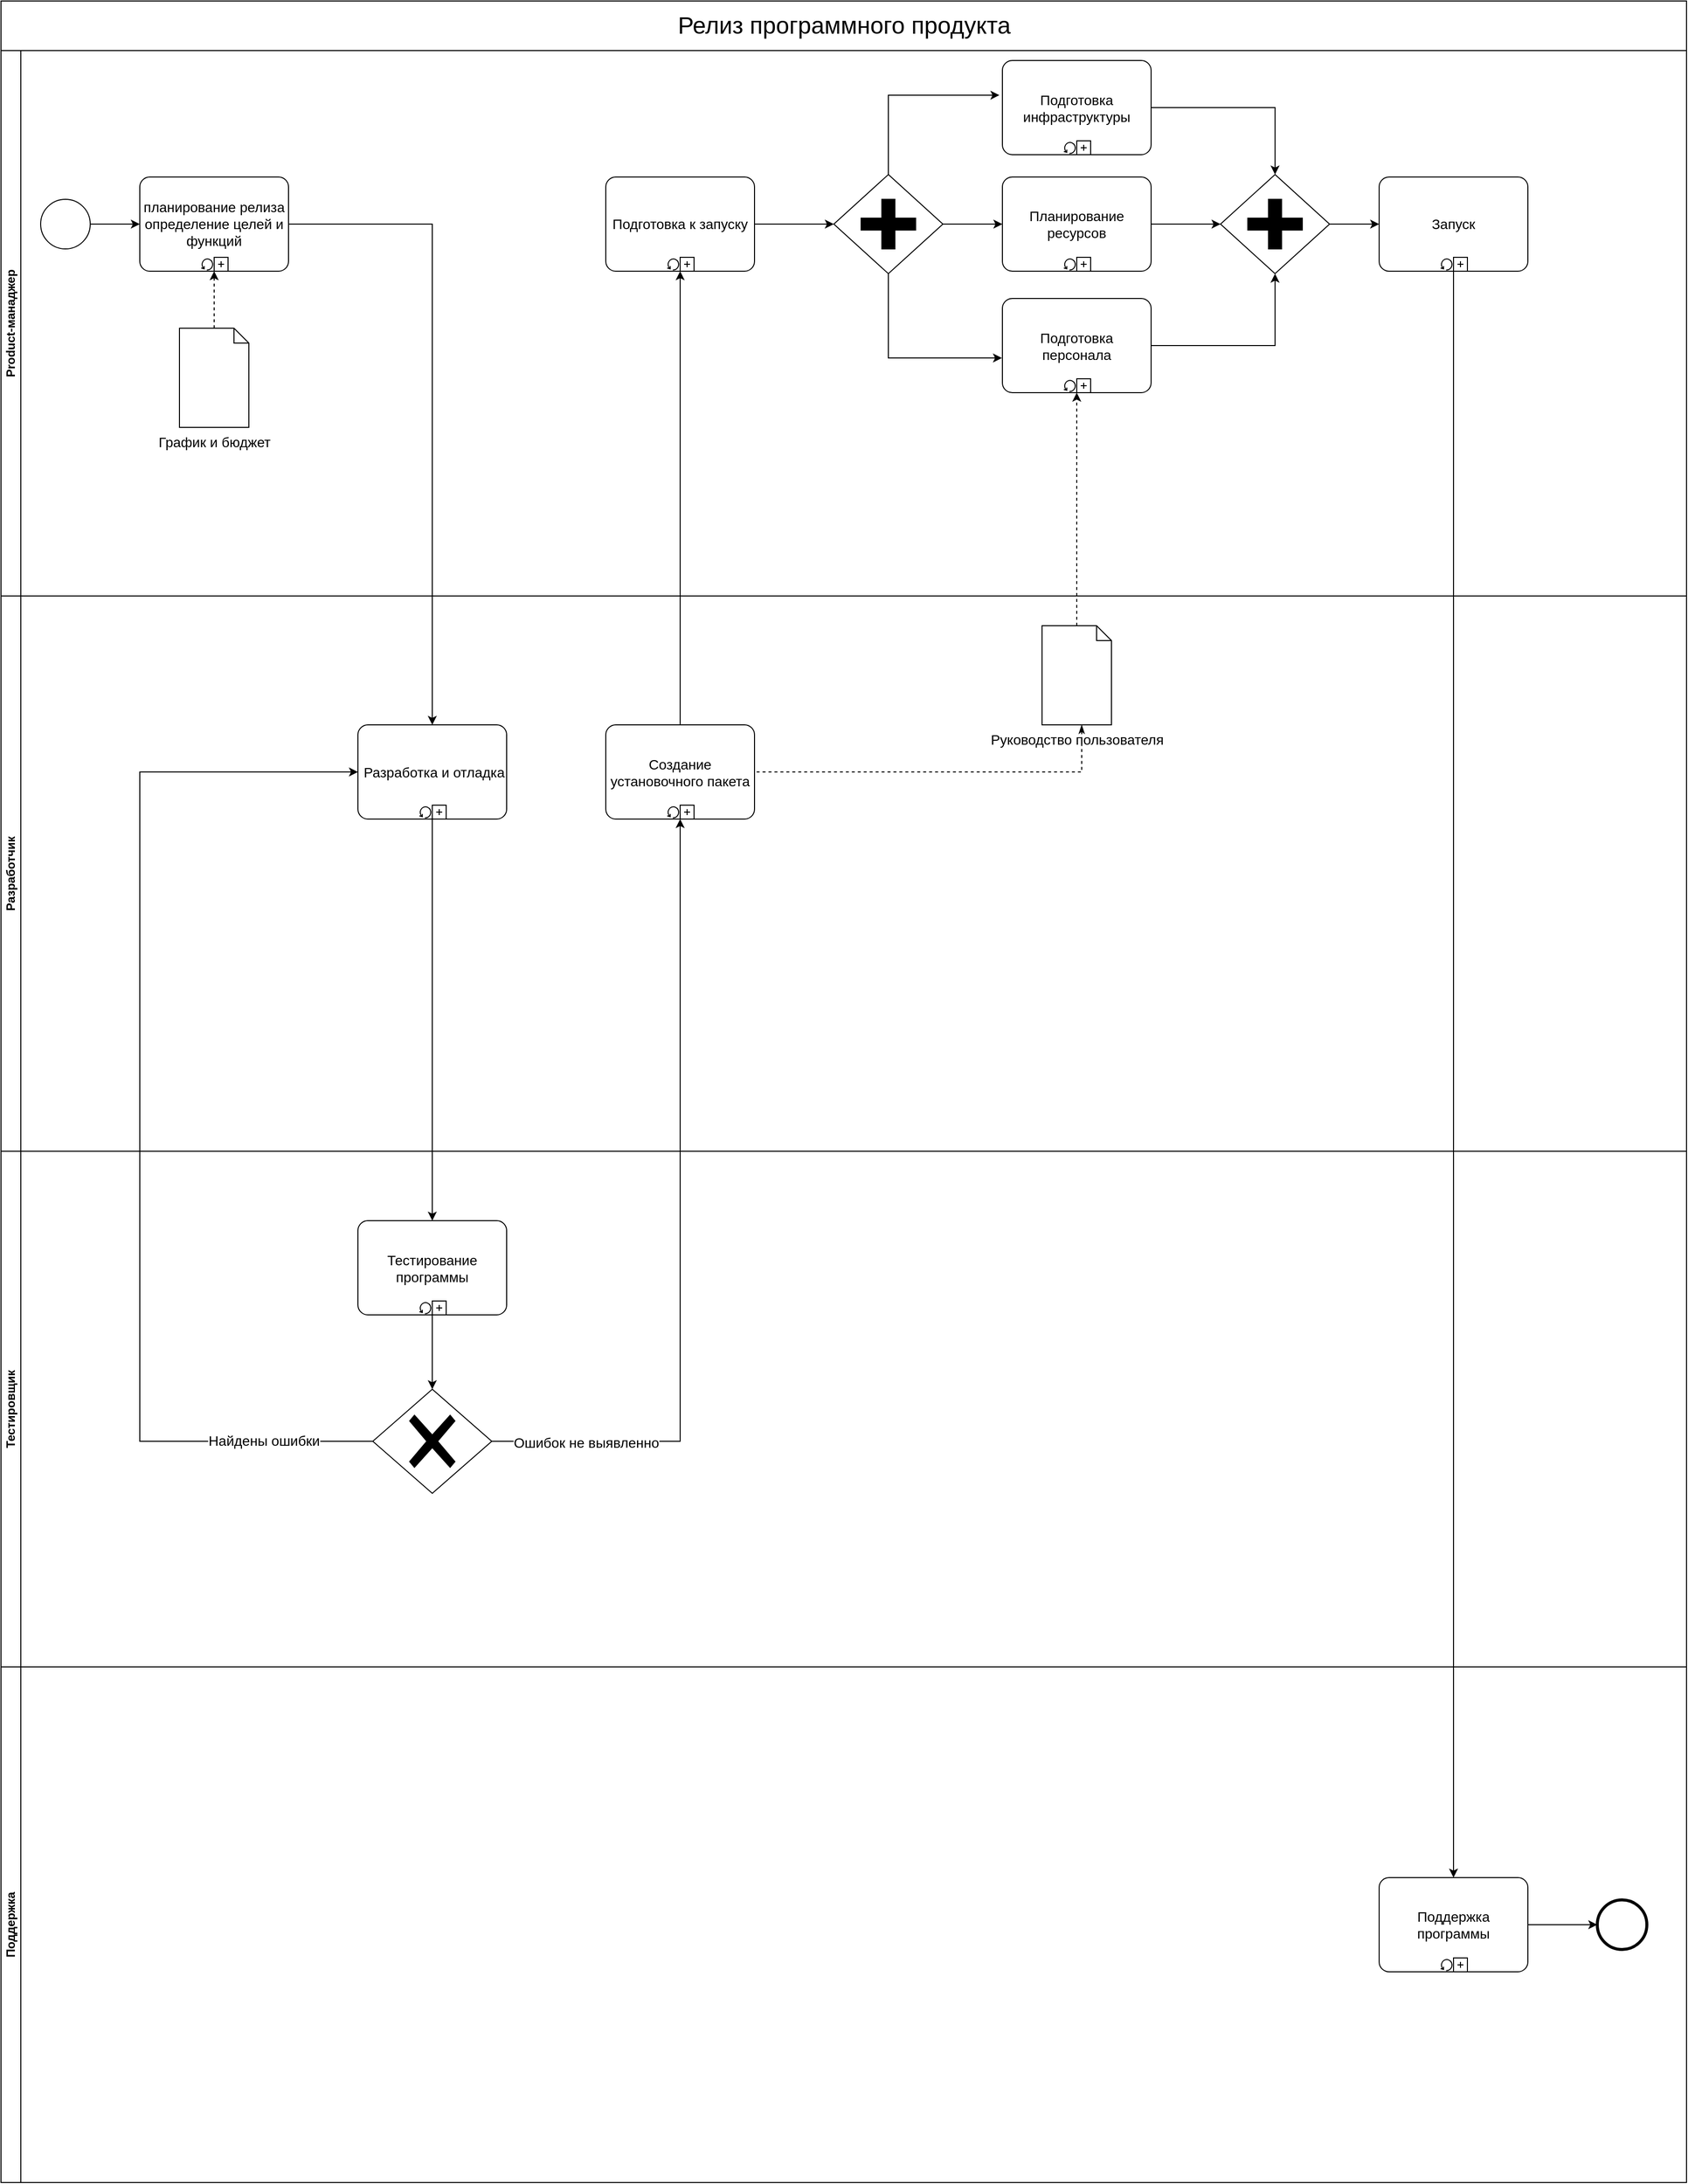 <mxfile version="21.6.1" type="device">
  <diagram name="Page-1" id="2a216829-ef6e-dabb-86c1-c78162f3ba2b">
    <mxGraphModel dx="1793" dy="995" grid="1" gridSize="10" guides="1" tooltips="1" connect="1" arrows="1" fold="1" page="1" pageScale="1" pageWidth="850" pageHeight="1100" background="none" math="0" shadow="0">
      <root>
        <mxCell id="0" />
        <mxCell id="1" parent="0" />
        <mxCell id="D5V9Ya8m6qbn9tGRQEsH-2" value="Product-манаджер" style="swimlane;startSize=20;horizontal=0;html=1;whiteSpace=wrap;" parent="1" vertex="1">
          <mxGeometry y="50" width="1700" height="550" as="geometry" />
        </mxCell>
        <mxCell id="D5V9Ya8m6qbn9tGRQEsH-13" style="edgeStyle=orthogonalEdgeStyle;rounded=0;orthogonalLoop=1;jettySize=auto;html=1;entryX=0;entryY=0.5;entryDx=0;entryDy=0;entryPerimeter=0;" parent="D5V9Ya8m6qbn9tGRQEsH-2" source="D5V9Ya8m6qbn9tGRQEsH-8" target="D5V9Ya8m6qbn9tGRQEsH-12" edge="1">
          <mxGeometry relative="1" as="geometry" />
        </mxCell>
        <mxCell id="D5V9Ya8m6qbn9tGRQEsH-8" value="" style="shape=mxgraph.bpmn.shape;html=1;verticalLabelPosition=bottom;labelBackgroundColor=#ffffff;verticalAlign=top;perimeter=ellipsePerimeter;outline=standard;symbol=general;" parent="D5V9Ya8m6qbn9tGRQEsH-2" vertex="1">
          <mxGeometry x="40" y="150" width="50" height="50" as="geometry" />
        </mxCell>
        <mxCell id="D5V9Ya8m6qbn9tGRQEsH-12" value="&lt;font style=&quot;font-size: 14px;&quot;&gt;планирование релиза&lt;br&gt;определение целей и функций&lt;br&gt;&lt;/font&gt;" style="points=[[0.25,0,0],[0.5,0,0],[0.75,0,0],[1,0.25,0],[1,0.5,0],[1,0.75,0],[0.75,1,0],[0.5,1,0],[0.25,1,0],[0,0.75,0],[0,0.5,0],[0,0.25,0]];shape=mxgraph.bpmn.task;whiteSpace=wrap;rectStyle=rounded;size=10;html=1;container=1;expand=0;collapsible=0;taskMarker=abstract;isLoopStandard=1;isLoopSub=1;" parent="D5V9Ya8m6qbn9tGRQEsH-2" vertex="1">
          <mxGeometry x="140" y="127.5" width="150" height="95" as="geometry" />
        </mxCell>
        <mxCell id="6UxTQZFYeAmYfns-SoIN-3" style="edgeStyle=orthogonalEdgeStyle;rounded=0;orthogonalLoop=1;jettySize=auto;html=1;entryX=0.5;entryY=1;entryDx=0;entryDy=0;entryPerimeter=0;dashed=1;" edge="1" parent="D5V9Ya8m6qbn9tGRQEsH-2" source="6UxTQZFYeAmYfns-SoIN-1" target="D5V9Ya8m6qbn9tGRQEsH-12">
          <mxGeometry relative="1" as="geometry" />
        </mxCell>
        <mxCell id="6UxTQZFYeAmYfns-SoIN-1" value="&lt;font style=&quot;font-size: 14px;&quot;&gt;График и бюджет&lt;/font&gt;" style="shape=mxgraph.bpmn.data;labelPosition=center;verticalLabelPosition=bottom;align=center;verticalAlign=top;size=15;html=1;" vertex="1" parent="D5V9Ya8m6qbn9tGRQEsH-2">
          <mxGeometry x="180" y="280" width="70" height="100" as="geometry" />
        </mxCell>
        <mxCell id="6UxTQZFYeAmYfns-SoIN-21" style="edgeStyle=orthogonalEdgeStyle;rounded=0;orthogonalLoop=1;jettySize=auto;html=1;entryX=0;entryY=0.5;entryDx=0;entryDy=0;entryPerimeter=0;" edge="1" parent="D5V9Ya8m6qbn9tGRQEsH-2" source="6UxTQZFYeAmYfns-SoIN-18" target="6UxTQZFYeAmYfns-SoIN-20">
          <mxGeometry relative="1" as="geometry" />
        </mxCell>
        <mxCell id="6UxTQZFYeAmYfns-SoIN-18" value="&lt;span style=&quot;font-size: 14px;&quot;&gt;Подготовка к запуску&lt;/span&gt;" style="points=[[0.25,0,0],[0.5,0,0],[0.75,0,0],[1,0.25,0],[1,0.5,0],[1,0.75,0],[0.75,1,0],[0.5,1,0],[0.25,1,0],[0,0.75,0],[0,0.5,0],[0,0.25,0]];shape=mxgraph.bpmn.task;whiteSpace=wrap;rectStyle=rounded;size=10;html=1;container=1;expand=0;collapsible=0;taskMarker=abstract;isLoopStandard=1;isLoopSub=1;" vertex="1" parent="D5V9Ya8m6qbn9tGRQEsH-2">
          <mxGeometry x="610" y="127.5" width="150" height="95" as="geometry" />
        </mxCell>
        <mxCell id="6UxTQZFYeAmYfns-SoIN-25" style="edgeStyle=orthogonalEdgeStyle;rounded=0;orthogonalLoop=1;jettySize=auto;html=1;entryX=-0.02;entryY=0.368;entryDx=0;entryDy=0;entryPerimeter=0;" edge="1" parent="D5V9Ya8m6qbn9tGRQEsH-2" source="6UxTQZFYeAmYfns-SoIN-20" target="6UxTQZFYeAmYfns-SoIN-22">
          <mxGeometry relative="1" as="geometry">
            <Array as="points">
              <mxPoint x="895" y="45" />
            </Array>
          </mxGeometry>
        </mxCell>
        <mxCell id="6UxTQZFYeAmYfns-SoIN-26" style="edgeStyle=orthogonalEdgeStyle;rounded=0;orthogonalLoop=1;jettySize=auto;html=1;entryX=0;entryY=0.5;entryDx=0;entryDy=0;entryPerimeter=0;" edge="1" parent="D5V9Ya8m6qbn9tGRQEsH-2" source="6UxTQZFYeAmYfns-SoIN-20" target="6UxTQZFYeAmYfns-SoIN-23">
          <mxGeometry relative="1" as="geometry" />
        </mxCell>
        <mxCell id="6UxTQZFYeAmYfns-SoIN-27" style="edgeStyle=orthogonalEdgeStyle;rounded=0;orthogonalLoop=1;jettySize=auto;html=1;entryX=-0.003;entryY=0.632;entryDx=0;entryDy=0;entryPerimeter=0;" edge="1" parent="D5V9Ya8m6qbn9tGRQEsH-2" source="6UxTQZFYeAmYfns-SoIN-20" target="6UxTQZFYeAmYfns-SoIN-24">
          <mxGeometry relative="1" as="geometry">
            <Array as="points">
              <mxPoint x="895" y="310" />
            </Array>
          </mxGeometry>
        </mxCell>
        <mxCell id="6UxTQZFYeAmYfns-SoIN-20" value="" style="points=[[0.25,0.25,0],[0.5,0,0],[0.75,0.25,0],[1,0.5,0],[0.75,0.75,0],[0.5,1,0],[0.25,0.75,0],[0,0.5,0]];shape=mxgraph.bpmn.gateway2;html=1;verticalLabelPosition=bottom;labelBackgroundColor=#ffffff;verticalAlign=top;align=center;perimeter=rhombusPerimeter;outlineConnect=0;outline=none;symbol=none;gwType=parallel;" vertex="1" parent="D5V9Ya8m6qbn9tGRQEsH-2">
          <mxGeometry x="840" y="125" width="110" height="100" as="geometry" />
        </mxCell>
        <mxCell id="6UxTQZFYeAmYfns-SoIN-29" style="edgeStyle=orthogonalEdgeStyle;rounded=0;orthogonalLoop=1;jettySize=auto;html=1;" edge="1" parent="D5V9Ya8m6qbn9tGRQEsH-2" source="6UxTQZFYeAmYfns-SoIN-22" target="6UxTQZFYeAmYfns-SoIN-28">
          <mxGeometry relative="1" as="geometry">
            <mxPoint x="1280" y="120" as="targetPoint" />
          </mxGeometry>
        </mxCell>
        <mxCell id="6UxTQZFYeAmYfns-SoIN-22" value="&lt;span style=&quot;font-size: 14px;&quot;&gt;Подготовка инфраструктуры&lt;/span&gt;" style="points=[[0.25,0,0],[0.5,0,0],[0.75,0,0],[1,0.25,0],[1,0.5,0],[1,0.75,0],[0.75,1,0],[0.5,1,0],[0.25,1,0],[0,0.75,0],[0,0.5,0],[0,0.25,0]];shape=mxgraph.bpmn.task;whiteSpace=wrap;rectStyle=rounded;size=10;html=1;container=1;expand=0;collapsible=0;taskMarker=abstract;isLoopStandard=1;isLoopSub=1;" vertex="1" parent="D5V9Ya8m6qbn9tGRQEsH-2">
          <mxGeometry x="1010" y="10" width="150" height="95" as="geometry" />
        </mxCell>
        <mxCell id="6UxTQZFYeAmYfns-SoIN-30" style="edgeStyle=orthogonalEdgeStyle;rounded=0;orthogonalLoop=1;jettySize=auto;html=1;" edge="1" parent="D5V9Ya8m6qbn9tGRQEsH-2" source="6UxTQZFYeAmYfns-SoIN-23" target="6UxTQZFYeAmYfns-SoIN-28">
          <mxGeometry relative="1" as="geometry" />
        </mxCell>
        <mxCell id="6UxTQZFYeAmYfns-SoIN-23" value="&lt;span style=&quot;font-size: 14px;&quot;&gt;Планирование ресурсов&lt;/span&gt;" style="points=[[0.25,0,0],[0.5,0,0],[0.75,0,0],[1,0.25,0],[1,0.5,0],[1,0.75,0],[0.75,1,0],[0.5,1,0],[0.25,1,0],[0,0.75,0],[0,0.5,0],[0,0.25,0]];shape=mxgraph.bpmn.task;whiteSpace=wrap;rectStyle=rounded;size=10;html=1;container=1;expand=0;collapsible=0;taskMarker=abstract;isLoopStandard=1;isLoopSub=1;" vertex="1" parent="D5V9Ya8m6qbn9tGRQEsH-2">
          <mxGeometry x="1010" y="127.5" width="150" height="95" as="geometry" />
        </mxCell>
        <mxCell id="6UxTQZFYeAmYfns-SoIN-31" style="edgeStyle=orthogonalEdgeStyle;rounded=0;orthogonalLoop=1;jettySize=auto;html=1;" edge="1" parent="D5V9Ya8m6qbn9tGRQEsH-2" source="6UxTQZFYeAmYfns-SoIN-24" target="6UxTQZFYeAmYfns-SoIN-28">
          <mxGeometry relative="1" as="geometry" />
        </mxCell>
        <mxCell id="6UxTQZFYeAmYfns-SoIN-24" value="&lt;span style=&quot;font-size: 14px;&quot;&gt;Подготовка&lt;br&gt;персонала&lt;/span&gt;" style="points=[[0.25,0,0],[0.5,0,0],[0.75,0,0],[1,0.25,0],[1,0.5,0],[1,0.75,0],[0.75,1,0],[0.5,1,0],[0.25,1,0],[0,0.75,0],[0,0.5,0],[0,0.25,0]];shape=mxgraph.bpmn.task;whiteSpace=wrap;rectStyle=rounded;size=10;html=1;container=1;expand=0;collapsible=0;taskMarker=abstract;isLoopStandard=1;isLoopSub=1;" vertex="1" parent="D5V9Ya8m6qbn9tGRQEsH-2">
          <mxGeometry x="1010" y="250" width="150" height="95" as="geometry" />
        </mxCell>
        <mxCell id="6UxTQZFYeAmYfns-SoIN-38" style="edgeStyle=orthogonalEdgeStyle;rounded=0;orthogonalLoop=1;jettySize=auto;html=1;entryX=0;entryY=0.5;entryDx=0;entryDy=0;entryPerimeter=0;" edge="1" parent="D5V9Ya8m6qbn9tGRQEsH-2" source="6UxTQZFYeAmYfns-SoIN-28" target="6UxTQZFYeAmYfns-SoIN-37">
          <mxGeometry relative="1" as="geometry" />
        </mxCell>
        <mxCell id="6UxTQZFYeAmYfns-SoIN-28" value="" style="points=[[0.25,0.25,0],[0.5,0,0],[0.75,0.25,0],[1,0.5,0],[0.75,0.75,0],[0.5,1,0],[0.25,0.75,0],[0,0.5,0]];shape=mxgraph.bpmn.gateway2;html=1;verticalLabelPosition=bottom;labelBackgroundColor=#ffffff;verticalAlign=top;align=center;perimeter=rhombusPerimeter;outlineConnect=0;outline=none;symbol=none;gwType=parallel;" vertex="1" parent="D5V9Ya8m6qbn9tGRQEsH-2">
          <mxGeometry x="1230" y="125" width="110" height="100" as="geometry" />
        </mxCell>
        <mxCell id="6UxTQZFYeAmYfns-SoIN-37" value="&lt;span style=&quot;font-size: 14px;&quot;&gt;Запуск&lt;/span&gt;" style="points=[[0.25,0,0],[0.5,0,0],[0.75,0,0],[1,0.25,0],[1,0.5,0],[1,0.75,0],[0.75,1,0],[0.5,1,0],[0.25,1,0],[0,0.75,0],[0,0.5,0],[0,0.25,0]];shape=mxgraph.bpmn.task;whiteSpace=wrap;rectStyle=rounded;size=10;html=1;container=1;expand=0;collapsible=0;taskMarker=abstract;isLoopStandard=1;isLoopSub=1;" vertex="1" parent="D5V9Ya8m6qbn9tGRQEsH-2">
          <mxGeometry x="1390" y="127.5" width="150" height="95" as="geometry" />
        </mxCell>
        <mxCell id="D5V9Ya8m6qbn9tGRQEsH-3" value="Разработчик" style="swimlane;startSize=20;horizontal=0;html=1;whiteSpace=wrap;" parent="1" vertex="1">
          <mxGeometry y="600" width="1700" height="560" as="geometry" />
        </mxCell>
        <mxCell id="D5V9Ya8m6qbn9tGRQEsH-14" value="&lt;span style=&quot;font-size: 14px;&quot;&gt;&amp;nbsp;Разработка и отладка&lt;/span&gt;" style="points=[[0.25,0,0],[0.5,0,0],[0.75,0,0],[1,0.25,0],[1,0.5,0],[1,0.75,0],[0.75,1,0],[0.5,1,0],[0.25,1,0],[0,0.75,0],[0,0.5,0],[0,0.25,0]];shape=mxgraph.bpmn.task;whiteSpace=wrap;rectStyle=rounded;size=10;html=1;container=1;expand=0;collapsible=0;taskMarker=abstract;isLoopStandard=1;isLoopSub=1;" parent="D5V9Ya8m6qbn9tGRQEsH-3" vertex="1">
          <mxGeometry x="360" y="130" width="150" height="95" as="geometry" />
        </mxCell>
        <mxCell id="6UxTQZFYeAmYfns-SoIN-8" value="&lt;span style=&quot;font-size: 14px;&quot;&gt;Создание установочного пакета&lt;/span&gt;" style="points=[[0.25,0,0],[0.5,0,0],[0.75,0,0],[1,0.25,0],[1,0.5,0],[1,0.75,0],[0.75,1,0],[0.5,1,0],[0.25,1,0],[0,0.75,0],[0,0.5,0],[0,0.25,0]];shape=mxgraph.bpmn.task;whiteSpace=wrap;rectStyle=rounded;size=10;html=1;container=1;expand=0;collapsible=0;taskMarker=abstract;isLoopStandard=1;isLoopSub=1;" vertex="1" parent="D5V9Ya8m6qbn9tGRQEsH-3">
          <mxGeometry x="610" y="130" width="150" height="95" as="geometry" />
        </mxCell>
        <mxCell id="6UxTQZFYeAmYfns-SoIN-16" value="&lt;font style=&quot;font-size: 14px;&quot;&gt;Руководство пользователя&lt;/font&gt;" style="shape=mxgraph.bpmn.data;labelPosition=center;verticalLabelPosition=bottom;align=center;verticalAlign=top;size=15;html=1;" vertex="1" parent="D5V9Ya8m6qbn9tGRQEsH-3">
          <mxGeometry x="1050" y="30" width="70" height="100" as="geometry" />
        </mxCell>
        <mxCell id="6UxTQZFYeAmYfns-SoIN-17" style="edgeStyle=orthogonalEdgeStyle;rounded=0;orthogonalLoop=1;jettySize=auto;html=1;entryX=1;entryY=0.5;entryDx=0;entryDy=0;entryPerimeter=0;dashed=1;startArrow=classicThin;startFill=1;endArrow=none;endFill=0;" edge="1" parent="D5V9Ya8m6qbn9tGRQEsH-3" source="6UxTQZFYeAmYfns-SoIN-16" target="6UxTQZFYeAmYfns-SoIN-8">
          <mxGeometry relative="1" as="geometry">
            <Array as="points">
              <mxPoint x="1090" y="178" />
            </Array>
          </mxGeometry>
        </mxCell>
        <mxCell id="D5V9Ya8m6qbn9tGRQEsH-4" value="Тестировщик" style="swimlane;startSize=20;horizontal=0;html=1;whiteSpace=wrap;" parent="1" vertex="1">
          <mxGeometry y="1160" width="1700" height="520" as="geometry" />
        </mxCell>
        <mxCell id="6UxTQZFYeAmYfns-SoIN-5" style="edgeStyle=orthogonalEdgeStyle;rounded=0;orthogonalLoop=1;jettySize=auto;html=1;entryX=0.5;entryY=0;entryDx=0;entryDy=0;entryPerimeter=0;" edge="1" parent="D5V9Ya8m6qbn9tGRQEsH-4" source="D5V9Ya8m6qbn9tGRQEsH-16" target="6UxTQZFYeAmYfns-SoIN-4">
          <mxGeometry relative="1" as="geometry" />
        </mxCell>
        <mxCell id="D5V9Ya8m6qbn9tGRQEsH-16" value="&lt;font style=&quot;font-size: 14px;&quot;&gt;Тестирование программы&lt;/font&gt;" style="points=[[0.25,0,0],[0.5,0,0],[0.75,0,0],[1,0.25,0],[1,0.5,0],[1,0.75,0],[0.75,1,0],[0.5,1,0],[0.25,1,0],[0,0.75,0],[0,0.5,0],[0,0.25,0]];shape=mxgraph.bpmn.task;whiteSpace=wrap;rectStyle=rounded;size=10;html=1;container=1;expand=0;collapsible=0;taskMarker=abstract;isLoopStandard=1;isLoopSub=1;" parent="D5V9Ya8m6qbn9tGRQEsH-4" vertex="1">
          <mxGeometry x="360" y="70" width="150" height="95" as="geometry" />
        </mxCell>
        <mxCell id="6UxTQZFYeAmYfns-SoIN-4" value="" style="points=[[0.25,0.25,0],[0.5,0,0],[0.75,0.25,0],[1,0.5,0],[0.75,0.75,0],[0.5,1,0],[0.25,0.75,0],[0,0.5,0]];shape=mxgraph.bpmn.gateway2;html=1;verticalLabelPosition=bottom;labelBackgroundColor=#ffffff;verticalAlign=top;align=center;perimeter=rhombusPerimeter;outlineConnect=0;outline=none;symbol=none;gwType=exclusive;" vertex="1" parent="D5V9Ya8m6qbn9tGRQEsH-4">
          <mxGeometry x="375" y="240" width="120" height="105" as="geometry" />
        </mxCell>
        <mxCell id="D5V9Ya8m6qbn9tGRQEsH-6" value="Поддержка" style="swimlane;startSize=20;horizontal=0;html=1;whiteSpace=wrap;" parent="1" vertex="1">
          <mxGeometry y="1680" width="1700" height="520" as="geometry" />
        </mxCell>
        <mxCell id="6UxTQZFYeAmYfns-SoIN-34" value="&lt;font style=&quot;font-size: 14px;&quot;&gt;Поддержка программы&lt;/font&gt;" style="points=[[0.25,0,0],[0.5,0,0],[0.75,0,0],[1,0.25,0],[1,0.5,0],[1,0.75,0],[0.75,1,0],[0.5,1,0],[0.25,1,0],[0,0.75,0],[0,0.5,0],[0,0.25,0]];shape=mxgraph.bpmn.task;whiteSpace=wrap;rectStyle=rounded;size=10;html=1;container=1;expand=0;collapsible=0;taskMarker=abstract;isLoopStandard=1;isLoopSub=1;" vertex="1" parent="D5V9Ya8m6qbn9tGRQEsH-6">
          <mxGeometry x="1390" y="212.5" width="150" height="95" as="geometry" />
        </mxCell>
        <mxCell id="D5V9Ya8m6qbn9tGRQEsH-9" value="" style="shape=mxgraph.bpmn.shape;html=1;verticalLabelPosition=bottom;labelBackgroundColor=#ffffff;verticalAlign=top;perimeter=ellipsePerimeter;outline=end;symbol=general;" parent="D5V9Ya8m6qbn9tGRQEsH-6" vertex="1">
          <mxGeometry x="1610" y="235" width="50" height="50" as="geometry" />
        </mxCell>
        <mxCell id="6UxTQZFYeAmYfns-SoIN-36" style="edgeStyle=orthogonalEdgeStyle;rounded=0;orthogonalLoop=1;jettySize=auto;html=1;" edge="1" parent="D5V9Ya8m6qbn9tGRQEsH-6" source="6UxTQZFYeAmYfns-SoIN-34" target="D5V9Ya8m6qbn9tGRQEsH-9">
          <mxGeometry relative="1" as="geometry" />
        </mxCell>
        <mxCell id="D5V9Ya8m6qbn9tGRQEsH-10" value="" style="swimlane;html=1;startSize=20;fontStyle=0;collapsible=0;horizontal=1;swimlaneLine=0;fillColor=none;whiteSpace=wrap;" parent="1" vertex="1">
          <mxGeometry width="1700" height="50" as="geometry" />
        </mxCell>
        <mxCell id="D5V9Ya8m6qbn9tGRQEsH-11" value="&lt;span style=&quot;font-size: 24px;&quot;&gt;Релиз программного продукта&lt;/span&gt;" style="text;html=1;align=center;verticalAlign=middle;resizable=0;points=[];autosize=1;strokeColor=none;fillColor=none;" parent="D5V9Ya8m6qbn9tGRQEsH-10" vertex="1">
          <mxGeometry x="670" y="5" width="360" height="40" as="geometry" />
        </mxCell>
        <mxCell id="D5V9Ya8m6qbn9tGRQEsH-15" style="edgeStyle=orthogonalEdgeStyle;rounded=0;orthogonalLoop=1;jettySize=auto;html=1;entryX=0.5;entryY=0;entryDx=0;entryDy=0;entryPerimeter=0;" parent="1" source="D5V9Ya8m6qbn9tGRQEsH-12" target="D5V9Ya8m6qbn9tGRQEsH-14" edge="1">
          <mxGeometry relative="1" as="geometry">
            <mxPoint x="340" y="600" as="targetPoint" />
          </mxGeometry>
        </mxCell>
        <mxCell id="D5V9Ya8m6qbn9tGRQEsH-17" style="edgeStyle=orthogonalEdgeStyle;rounded=0;orthogonalLoop=1;jettySize=auto;html=1;" parent="1" source="D5V9Ya8m6qbn9tGRQEsH-14" edge="1" target="D5V9Ya8m6qbn9tGRQEsH-16">
          <mxGeometry relative="1" as="geometry">
            <mxPoint x="435" y="980" as="targetPoint" />
          </mxGeometry>
        </mxCell>
        <mxCell id="6UxTQZFYeAmYfns-SoIN-6" style="edgeStyle=orthogonalEdgeStyle;rounded=0;orthogonalLoop=1;jettySize=auto;html=1;" edge="1" parent="1" source="6UxTQZFYeAmYfns-SoIN-4" target="D5V9Ya8m6qbn9tGRQEsH-14">
          <mxGeometry relative="1" as="geometry">
            <mxPoint x="190" y="660" as="targetPoint" />
            <Array as="points">
              <mxPoint x="140" y="1452.5" />
              <mxPoint x="140" y="777.5" />
            </Array>
          </mxGeometry>
        </mxCell>
        <mxCell id="6UxTQZFYeAmYfns-SoIN-7" value="&lt;font style=&quot;font-size: 14px;&quot;&gt;Найдены ошибки&lt;/font&gt;" style="edgeLabel;html=1;align=center;verticalAlign=middle;resizable=0;points=[];" vertex="1" connectable="0" parent="6UxTQZFYeAmYfns-SoIN-6">
          <mxGeometry x="-0.807" y="-1" relative="1" as="geometry">
            <mxPoint x="-1" as="offset" />
          </mxGeometry>
        </mxCell>
        <mxCell id="6UxTQZFYeAmYfns-SoIN-14" style="edgeStyle=orthogonalEdgeStyle;rounded=0;orthogonalLoop=1;jettySize=auto;html=1;" edge="1" parent="1" source="6UxTQZFYeAmYfns-SoIN-4" target="6UxTQZFYeAmYfns-SoIN-8">
          <mxGeometry relative="1" as="geometry" />
        </mxCell>
        <mxCell id="6UxTQZFYeAmYfns-SoIN-15" value="&lt;font style=&quot;font-size: 14px;&quot;&gt;Ошибок не выявленно&lt;/font&gt;" style="edgeLabel;html=1;align=center;verticalAlign=middle;resizable=0;points=[];" vertex="1" connectable="0" parent="6UxTQZFYeAmYfns-SoIN-14">
          <mxGeometry x="-0.766" y="-1" relative="1" as="geometry">
            <mxPoint x="-1" as="offset" />
          </mxGeometry>
        </mxCell>
        <mxCell id="6UxTQZFYeAmYfns-SoIN-19" style="edgeStyle=orthogonalEdgeStyle;rounded=0;orthogonalLoop=1;jettySize=auto;html=1;entryX=0.5;entryY=1;entryDx=0;entryDy=0;entryPerimeter=0;" edge="1" parent="1" source="6UxTQZFYeAmYfns-SoIN-8" target="6UxTQZFYeAmYfns-SoIN-18">
          <mxGeometry relative="1" as="geometry" />
        </mxCell>
        <mxCell id="6UxTQZFYeAmYfns-SoIN-33" style="edgeStyle=orthogonalEdgeStyle;rounded=0;orthogonalLoop=1;jettySize=auto;html=1;entryX=0.5;entryY=1;entryDx=0;entryDy=0;entryPerimeter=0;dashed=1;" edge="1" parent="1" source="6UxTQZFYeAmYfns-SoIN-16" target="6UxTQZFYeAmYfns-SoIN-24">
          <mxGeometry relative="1" as="geometry" />
        </mxCell>
        <mxCell id="6UxTQZFYeAmYfns-SoIN-39" style="edgeStyle=orthogonalEdgeStyle;rounded=0;orthogonalLoop=1;jettySize=auto;html=1;" edge="1" parent="1" source="6UxTQZFYeAmYfns-SoIN-37" target="6UxTQZFYeAmYfns-SoIN-34">
          <mxGeometry relative="1" as="geometry" />
        </mxCell>
      </root>
    </mxGraphModel>
  </diagram>
</mxfile>
